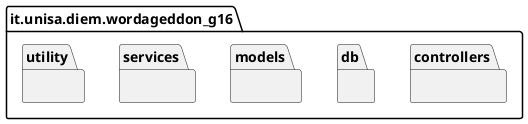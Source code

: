 @startuml
set namespaceSeparator none
package it.unisa.diem.wordageddon_g16 {
    package controllers{}
    package db{}
    package models{}
    package services{}
    package utility{}
}
@enduml